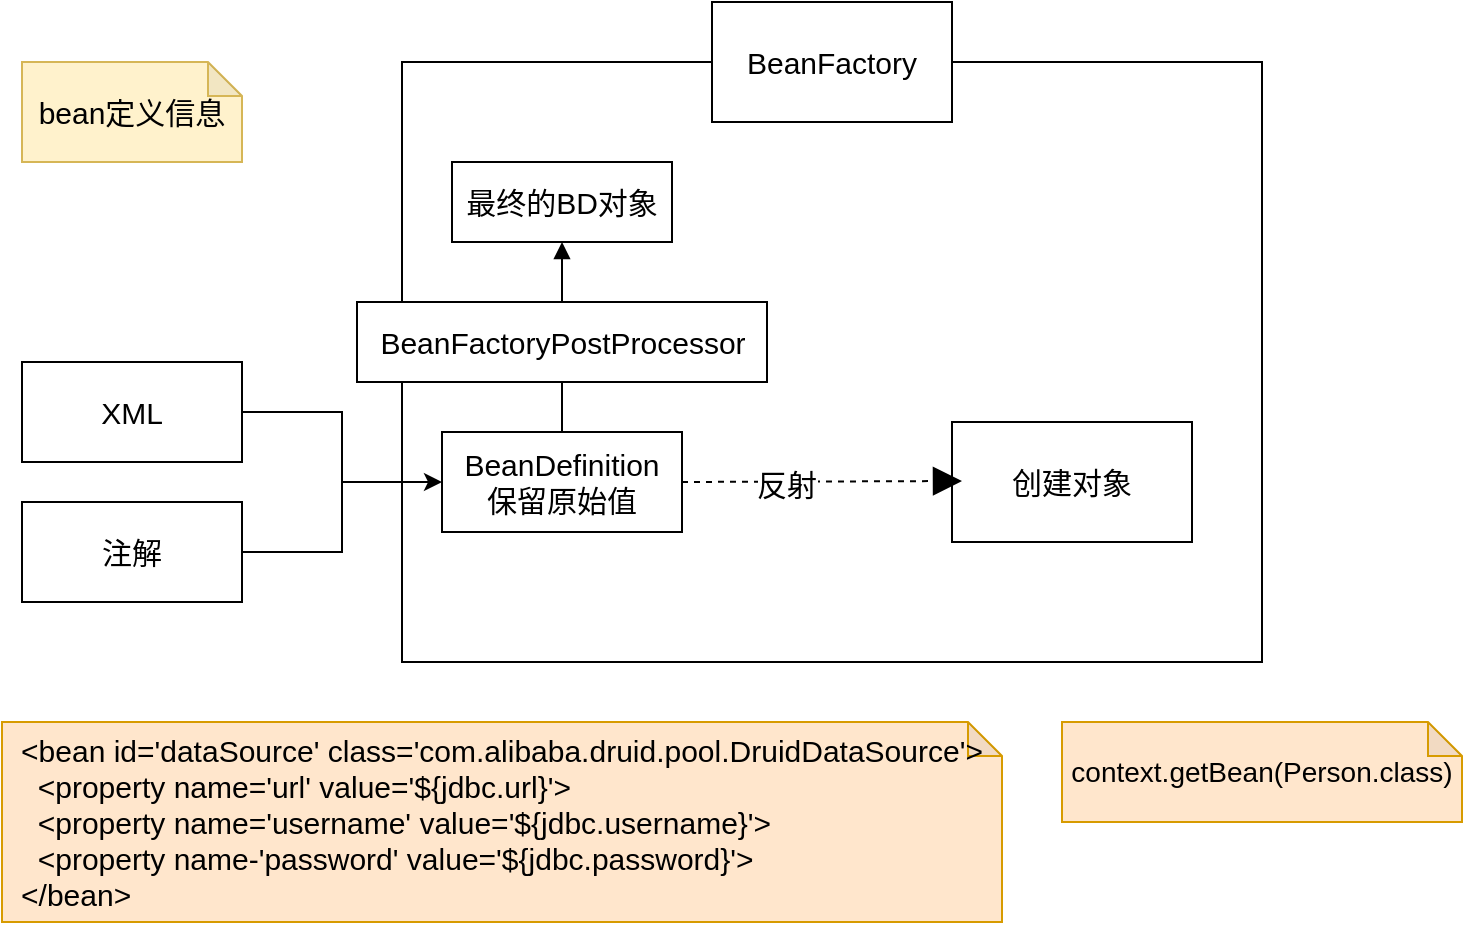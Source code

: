 <mxfile version="15.9.1" type="github"><diagram id="bVKBuHjyLu6Nhd4JCsNb" name="Page-1"><mxGraphModel dx="1052" dy="553" grid="0" gridSize="10" guides="1" tooltips="1" connect="1" arrows="1" fold="1" page="1" pageScale="1" pageWidth="827" pageHeight="1169" math="0" shadow="0"><root><mxCell id="0"/><mxCell id="1" parent="0"/><mxCell id="fvrb1zfOBYmfdSBxhrvv-1" value="&lt;font style=&quot;font-size: 15px&quot;&gt;XML&lt;/font&gt;" style="rounded=0;whiteSpace=wrap;html=1;" parent="1" vertex="1"><mxGeometry x="70" y="210" width="110" height="50" as="geometry"/></mxCell><mxCell id="kVP1armv6cL0o3EUo8lq-1" value="&lt;font style=&quot;font-size: 15px&quot;&gt;bean定义信息&lt;/font&gt;" style="shape=note;whiteSpace=wrap;html=1;backgroundOutline=1;darkOpacity=0.05;size=17;fillColor=#fff2cc;strokeColor=#d6b656;" vertex="1" parent="1"><mxGeometry x="70" y="60" width="110" height="50" as="geometry"/></mxCell><mxCell id="kVP1armv6cL0o3EUo8lq-7" value="" style="edgeStyle=orthogonalEdgeStyle;rounded=0;orthogonalLoop=1;jettySize=auto;html=1;fontSize=15;" edge="1" parent="1" source="kVP1armv6cL0o3EUo8lq-2" target="kVP1armv6cL0o3EUo8lq-5"><mxGeometry relative="1" as="geometry"/></mxCell><mxCell id="kVP1armv6cL0o3EUo8lq-2" value="&lt;font style=&quot;font-size: 15px&quot;&gt;注解&lt;/font&gt;" style="rounded=0;whiteSpace=wrap;html=1;" vertex="1" parent="1"><mxGeometry x="70" y="280" width="110" height="50" as="geometry"/></mxCell><mxCell id="kVP1armv6cL0o3EUo8lq-3" value="" style="rounded=0;whiteSpace=wrap;html=1;fontSize=15;" vertex="1" parent="1"><mxGeometry x="260" y="60" width="430" height="300" as="geometry"/></mxCell><mxCell id="kVP1armv6cL0o3EUo8lq-4" value="BeanFactory" style="rounded=0;whiteSpace=wrap;html=1;fontSize=15;" vertex="1" parent="1"><mxGeometry x="415" y="30" width="120" height="60" as="geometry"/></mxCell><mxCell id="kVP1armv6cL0o3EUo8lq-15" value="" style="edgeStyle=orthogonalEdgeStyle;rounded=0;orthogonalLoop=1;jettySize=auto;html=1;fontSize=15;endArrow=block;endFill=1;" edge="1" parent="1" source="kVP1armv6cL0o3EUo8lq-5" target="kVP1armv6cL0o3EUo8lq-13"><mxGeometry relative="1" as="geometry"/></mxCell><mxCell id="kVP1armv6cL0o3EUo8lq-5" value="BeanDefinition&lt;br&gt;保留原始值" style="rounded=0;whiteSpace=wrap;html=1;fontSize=15;" vertex="1" parent="1"><mxGeometry x="280" y="245" width="120" height="50" as="geometry"/></mxCell><mxCell id="kVP1armv6cL0o3EUo8lq-6" value="" style="edgeStyle=orthogonalEdgeStyle;rounded=0;orthogonalLoop=1;jettySize=auto;html=1;fontSize=15;" edge="1" parent="1" source="fvrb1zfOBYmfdSBxhrvv-1" target="kVP1armv6cL0o3EUo8lq-5"><mxGeometry relative="1" as="geometry"><Array as="points"><mxPoint x="230" y="235"/><mxPoint x="230" y="270"/></Array></mxGeometry></mxCell><mxCell id="kVP1armv6cL0o3EUo8lq-8" value="创建对象" style="rounded=0;whiteSpace=wrap;html=1;fontSize=15;" vertex="1" parent="1"><mxGeometry x="535" y="240" width="120" height="60" as="geometry"/></mxCell><mxCell id="kVP1armv6cL0o3EUo8lq-12" value="" style="endArrow=block;dashed=1;endFill=1;endSize=12;html=1;rounded=0;fontSize=15;exitX=1;exitY=0.5;exitDx=0;exitDy=0;" edge="1" parent="1" source="kVP1armv6cL0o3EUo8lq-5"><mxGeometry width="160" relative="1" as="geometry"><mxPoint x="410" y="270" as="sourcePoint"/><mxPoint x="540" y="269.5" as="targetPoint"/></mxGeometry></mxCell><mxCell id="kVP1armv6cL0o3EUo8lq-14" value="反射" style="edgeLabel;html=1;align=center;verticalAlign=middle;resizable=0;points=[];fontSize=15;" vertex="1" connectable="0" parent="kVP1armv6cL0o3EUo8lq-12"><mxGeometry x="-0.261" y="-1" relative="1" as="geometry"><mxPoint as="offset"/></mxGeometry></mxCell><mxCell id="kVP1armv6cL0o3EUo8lq-13" value="最终的BD对象" style="rounded=0;whiteSpace=wrap;html=1;fontSize=15;" vertex="1" parent="1"><mxGeometry x="285" y="110" width="110" height="40" as="geometry"/></mxCell><mxCell id="kVP1armv6cL0o3EUo8lq-16" value="BeanFactoryPostProcessor" style="rounded=0;whiteSpace=wrap;html=1;fontSize=15;" vertex="1" parent="1"><mxGeometry x="237.5" y="180" width="205" height="40" as="geometry"/></mxCell><mxCell id="kVP1armv6cL0o3EUo8lq-17" value="&lt;div style=&quot;text-align: left&quot;&gt;&lt;span style=&quot;font-size: 15px&quot;&gt;&amp;lt;bean id='dataSource' class='com.alibaba.druid.pool.DruidDataSource'&amp;gt;&lt;/span&gt;&lt;/div&gt;&lt;span style=&quot;font-size: 15px&quot;&gt;&lt;div style=&quot;text-align: left&quot;&gt;&lt;span&gt;&amp;nbsp; &amp;lt;property name='url' value='${jdbc.url}'&amp;gt;&lt;/span&gt;&lt;/div&gt;&lt;div style=&quot;text-align: left&quot;&gt;&lt;span&gt;&amp;nbsp; &amp;lt;property name='username' value='${jdbc.username}'&amp;gt;&lt;/span&gt;&lt;/div&gt;&lt;div style=&quot;text-align: left&quot;&gt;&lt;span&gt;&amp;nbsp; &amp;lt;property name-'password' value='${jdbc.password}'&amp;gt;&lt;/span&gt;&lt;/div&gt;&lt;div style=&quot;text-align: left&quot;&gt;&lt;span&gt;&amp;lt;/bean&amp;gt;&lt;/span&gt;&lt;/div&gt;&lt;/span&gt;" style="shape=note;whiteSpace=wrap;html=1;backgroundOutline=1;darkOpacity=0.05;size=17;fillColor=#ffe6cc;strokeColor=#d79b00;" vertex="1" parent="1"><mxGeometry x="60" y="390" width="500" height="100" as="geometry"/></mxCell><mxCell id="kVP1armv6cL0o3EUo8lq-18" value="&lt;div style=&quot;text-align: left&quot;&gt;&lt;font style=&quot;font-size: 14px&quot;&gt;context.getBean(Person.class)&lt;/font&gt;&lt;/div&gt;" style="shape=note;whiteSpace=wrap;html=1;backgroundOutline=1;darkOpacity=0.05;size=17;fillColor=#ffe6cc;strokeColor=#d79b00;" vertex="1" parent="1"><mxGeometry x="590" y="390" width="200" height="50" as="geometry"/></mxCell></root></mxGraphModel></diagram></mxfile>